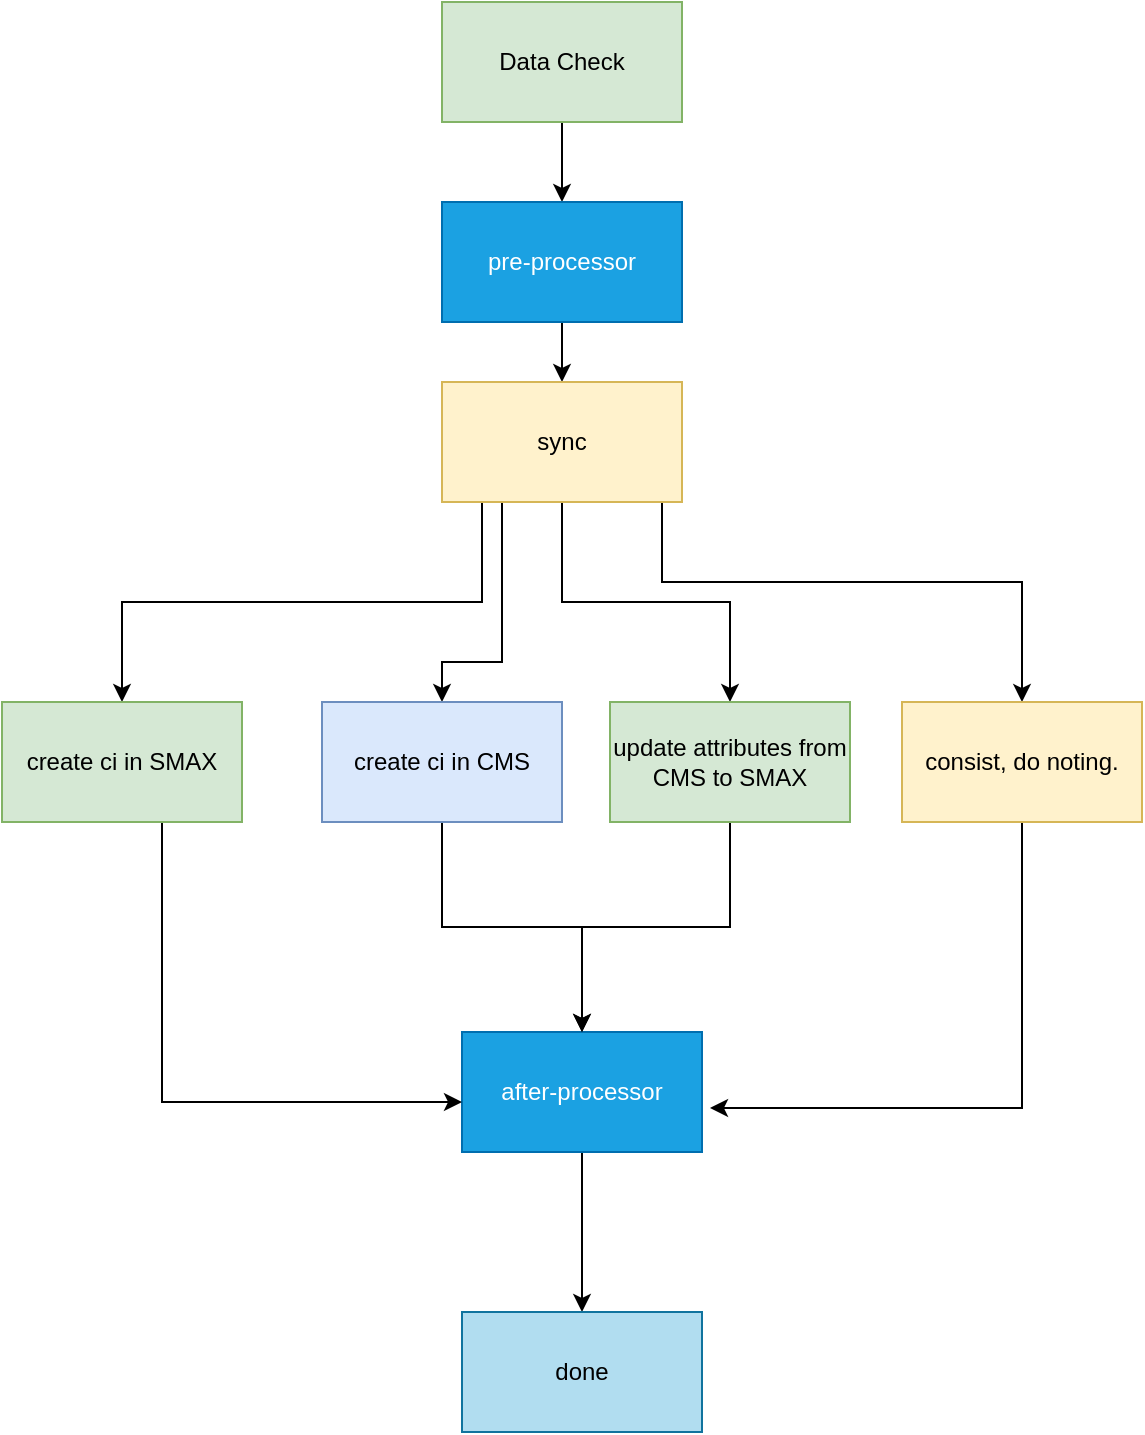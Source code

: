 <mxfile version="16.2.4" type="github">
  <diagram id="C5RBs43oDa-KdzZeNtuy" name="Page-1">
    <mxGraphModel dx="1221" dy="756" grid="1" gridSize="10" guides="1" tooltips="1" connect="1" arrows="1" fold="1" page="1" pageScale="1" pageWidth="827" pageHeight="1169" math="0" shadow="0">
      <root>
        <mxCell id="WIyWlLk6GJQsqaUBKTNV-0" />
        <mxCell id="WIyWlLk6GJQsqaUBKTNV-1" parent="WIyWlLk6GJQsqaUBKTNV-0" />
        <mxCell id="3IOZqYh6THghgvsS7uVL-2" value="" style="edgeStyle=orthogonalEdgeStyle;rounded=0;orthogonalLoop=1;jettySize=auto;html=1;" edge="1" parent="WIyWlLk6GJQsqaUBKTNV-1" source="3IOZqYh6THghgvsS7uVL-0" target="3IOZqYh6THghgvsS7uVL-1">
          <mxGeometry relative="1" as="geometry" />
        </mxCell>
        <mxCell id="3IOZqYh6THghgvsS7uVL-0" value="Data Check" style="rounded=0;whiteSpace=wrap;html=1;fillColor=#d5e8d4;strokeColor=#82b366;" vertex="1" parent="WIyWlLk6GJQsqaUBKTNV-1">
          <mxGeometry x="270" y="10" width="120" height="60" as="geometry" />
        </mxCell>
        <mxCell id="3IOZqYh6THghgvsS7uVL-4" value="" style="edgeStyle=orthogonalEdgeStyle;rounded=0;orthogonalLoop=1;jettySize=auto;html=1;" edge="1" parent="WIyWlLk6GJQsqaUBKTNV-1" source="3IOZqYh6THghgvsS7uVL-1" target="3IOZqYh6THghgvsS7uVL-3">
          <mxGeometry relative="1" as="geometry" />
        </mxCell>
        <mxCell id="3IOZqYh6THghgvsS7uVL-1" value="pre-processor" style="rounded=0;whiteSpace=wrap;html=1;fillColor=#1ba1e2;strokeColor=#006EAF;fontColor=#ffffff;" vertex="1" parent="WIyWlLk6GJQsqaUBKTNV-1">
          <mxGeometry x="270" y="110" width="120" height="60" as="geometry" />
        </mxCell>
        <mxCell id="3IOZqYh6THghgvsS7uVL-12" style="edgeStyle=orthogonalEdgeStyle;rounded=0;orthogonalLoop=1;jettySize=auto;html=1;exitX=1;exitY=1;exitDx=0;exitDy=0;entryX=0.5;entryY=0;entryDx=0;entryDy=0;" edge="1" parent="WIyWlLk6GJQsqaUBKTNV-1" source="3IOZqYh6THghgvsS7uVL-3" target="3IOZqYh6THghgvsS7uVL-13">
          <mxGeometry relative="1" as="geometry">
            <mxPoint x="430" y="340" as="targetPoint" />
            <Array as="points">
              <mxPoint x="290" y="260" />
              <mxPoint x="290" y="310" />
              <mxPoint x="110" y="310" />
            </Array>
          </mxGeometry>
        </mxCell>
        <mxCell id="3IOZqYh6THghgvsS7uVL-14" style="edgeStyle=orthogonalEdgeStyle;rounded=0;orthogonalLoop=1;jettySize=auto;html=1;entryX=0.5;entryY=0;entryDx=0;entryDy=0;" edge="1" parent="WIyWlLk6GJQsqaUBKTNV-1" source="3IOZqYh6THghgvsS7uVL-3" target="3IOZqYh6THghgvsS7uVL-17">
          <mxGeometry relative="1" as="geometry">
            <mxPoint x="710" y="390" as="targetPoint" />
            <Array as="points">
              <mxPoint x="300" y="340" />
              <mxPoint x="270" y="340" />
            </Array>
          </mxGeometry>
        </mxCell>
        <mxCell id="3IOZqYh6THghgvsS7uVL-19" style="edgeStyle=orthogonalEdgeStyle;rounded=0;orthogonalLoop=1;jettySize=auto;html=1;entryX=0.5;entryY=0;entryDx=0;entryDy=0;" edge="1" parent="WIyWlLk6GJQsqaUBKTNV-1" source="3IOZqYh6THghgvsS7uVL-3" target="3IOZqYh6THghgvsS7uVL-18">
          <mxGeometry relative="1" as="geometry">
            <Array as="points">
              <mxPoint x="380" y="300" />
              <mxPoint x="560" y="300" />
            </Array>
          </mxGeometry>
        </mxCell>
        <mxCell id="3IOZqYh6THghgvsS7uVL-20" style="edgeStyle=orthogonalEdgeStyle;rounded=0;orthogonalLoop=1;jettySize=auto;html=1;" edge="1" parent="WIyWlLk6GJQsqaUBKTNV-1" source="3IOZqYh6THghgvsS7uVL-3" target="3IOZqYh6THghgvsS7uVL-7">
          <mxGeometry relative="1" as="geometry" />
        </mxCell>
        <mxCell id="3IOZqYh6THghgvsS7uVL-3" value="sync" style="rounded=0;whiteSpace=wrap;html=1;fillColor=#fff2cc;strokeColor=#d6b656;" vertex="1" parent="WIyWlLk6GJQsqaUBKTNV-1">
          <mxGeometry x="270" y="200" width="120" height="60" as="geometry" />
        </mxCell>
        <mxCell id="3IOZqYh6THghgvsS7uVL-29" value="" style="edgeStyle=orthogonalEdgeStyle;rounded=0;orthogonalLoop=1;jettySize=auto;html=1;" edge="1" parent="WIyWlLk6GJQsqaUBKTNV-1" source="3IOZqYh6THghgvsS7uVL-5" target="3IOZqYh6THghgvsS7uVL-28">
          <mxGeometry relative="1" as="geometry" />
        </mxCell>
        <mxCell id="3IOZqYh6THghgvsS7uVL-5" value="after-processor" style="rounded=0;whiteSpace=wrap;html=1;fillColor=#1ba1e2;fontColor=#ffffff;strokeColor=#006EAF;" vertex="1" parent="WIyWlLk6GJQsqaUBKTNV-1">
          <mxGeometry x="280" y="525" width="120" height="60" as="geometry" />
        </mxCell>
        <mxCell id="3IOZqYh6THghgvsS7uVL-25" style="edgeStyle=orthogonalEdgeStyle;rounded=0;orthogonalLoop=1;jettySize=auto;html=1;" edge="1" parent="WIyWlLk6GJQsqaUBKTNV-1" source="3IOZqYh6THghgvsS7uVL-7" target="3IOZqYh6THghgvsS7uVL-5">
          <mxGeometry relative="1" as="geometry" />
        </mxCell>
        <mxCell id="3IOZqYh6THghgvsS7uVL-7" value="update attributes from CMS to SMAX" style="rounded=0;whiteSpace=wrap;html=1;fillColor=#d5e8d4;strokeColor=#82b366;" vertex="1" parent="WIyWlLk6GJQsqaUBKTNV-1">
          <mxGeometry x="354" y="360" width="120" height="60" as="geometry" />
        </mxCell>
        <mxCell id="3IOZqYh6THghgvsS7uVL-21" style="edgeStyle=orthogonalEdgeStyle;rounded=0;orthogonalLoop=1;jettySize=auto;html=1;" edge="1" parent="WIyWlLk6GJQsqaUBKTNV-1" source="3IOZqYh6THghgvsS7uVL-13" target="3IOZqYh6THghgvsS7uVL-5">
          <mxGeometry relative="1" as="geometry">
            <Array as="points">
              <mxPoint x="130" y="560" />
            </Array>
          </mxGeometry>
        </mxCell>
        <mxCell id="3IOZqYh6THghgvsS7uVL-13" value="create ci in SMAX" style="rounded=0;whiteSpace=wrap;html=1;fillColor=#d5e8d4;strokeColor=#82b366;" vertex="1" parent="WIyWlLk6GJQsqaUBKTNV-1">
          <mxGeometry x="50" y="360" width="120" height="60" as="geometry" />
        </mxCell>
        <mxCell id="3IOZqYh6THghgvsS7uVL-22" style="edgeStyle=orthogonalEdgeStyle;rounded=0;orthogonalLoop=1;jettySize=auto;html=1;entryX=0.5;entryY=0;entryDx=0;entryDy=0;" edge="1" parent="WIyWlLk6GJQsqaUBKTNV-1" source="3IOZqYh6THghgvsS7uVL-17" target="3IOZqYh6THghgvsS7uVL-5">
          <mxGeometry relative="1" as="geometry" />
        </mxCell>
        <mxCell id="3IOZqYh6THghgvsS7uVL-17" value="create ci in CMS" style="rounded=0;whiteSpace=wrap;html=1;fillColor=#dae8fc;strokeColor=#6c8ebf;" vertex="1" parent="WIyWlLk6GJQsqaUBKTNV-1">
          <mxGeometry x="210" y="360" width="120" height="60" as="geometry" />
        </mxCell>
        <mxCell id="3IOZqYh6THghgvsS7uVL-27" style="edgeStyle=orthogonalEdgeStyle;rounded=0;orthogonalLoop=1;jettySize=auto;html=1;" edge="1" parent="WIyWlLk6GJQsqaUBKTNV-1" source="3IOZqYh6THghgvsS7uVL-18">
          <mxGeometry relative="1" as="geometry">
            <mxPoint x="404" y="563" as="targetPoint" />
            <Array as="points">
              <mxPoint x="560" y="563" />
            </Array>
          </mxGeometry>
        </mxCell>
        <mxCell id="3IOZqYh6THghgvsS7uVL-18" value="consist, do noting." style="rounded=0;whiteSpace=wrap;html=1;fillColor=#fff2cc;strokeColor=#d6b656;" vertex="1" parent="WIyWlLk6GJQsqaUBKTNV-1">
          <mxGeometry x="500" y="360" width="120" height="60" as="geometry" />
        </mxCell>
        <mxCell id="3IOZqYh6THghgvsS7uVL-28" value="done" style="rounded=0;whiteSpace=wrap;html=1;fillColor=#b1ddf0;strokeColor=#10739e;" vertex="1" parent="WIyWlLk6GJQsqaUBKTNV-1">
          <mxGeometry x="280" y="665" width="120" height="60" as="geometry" />
        </mxCell>
      </root>
    </mxGraphModel>
  </diagram>
</mxfile>
